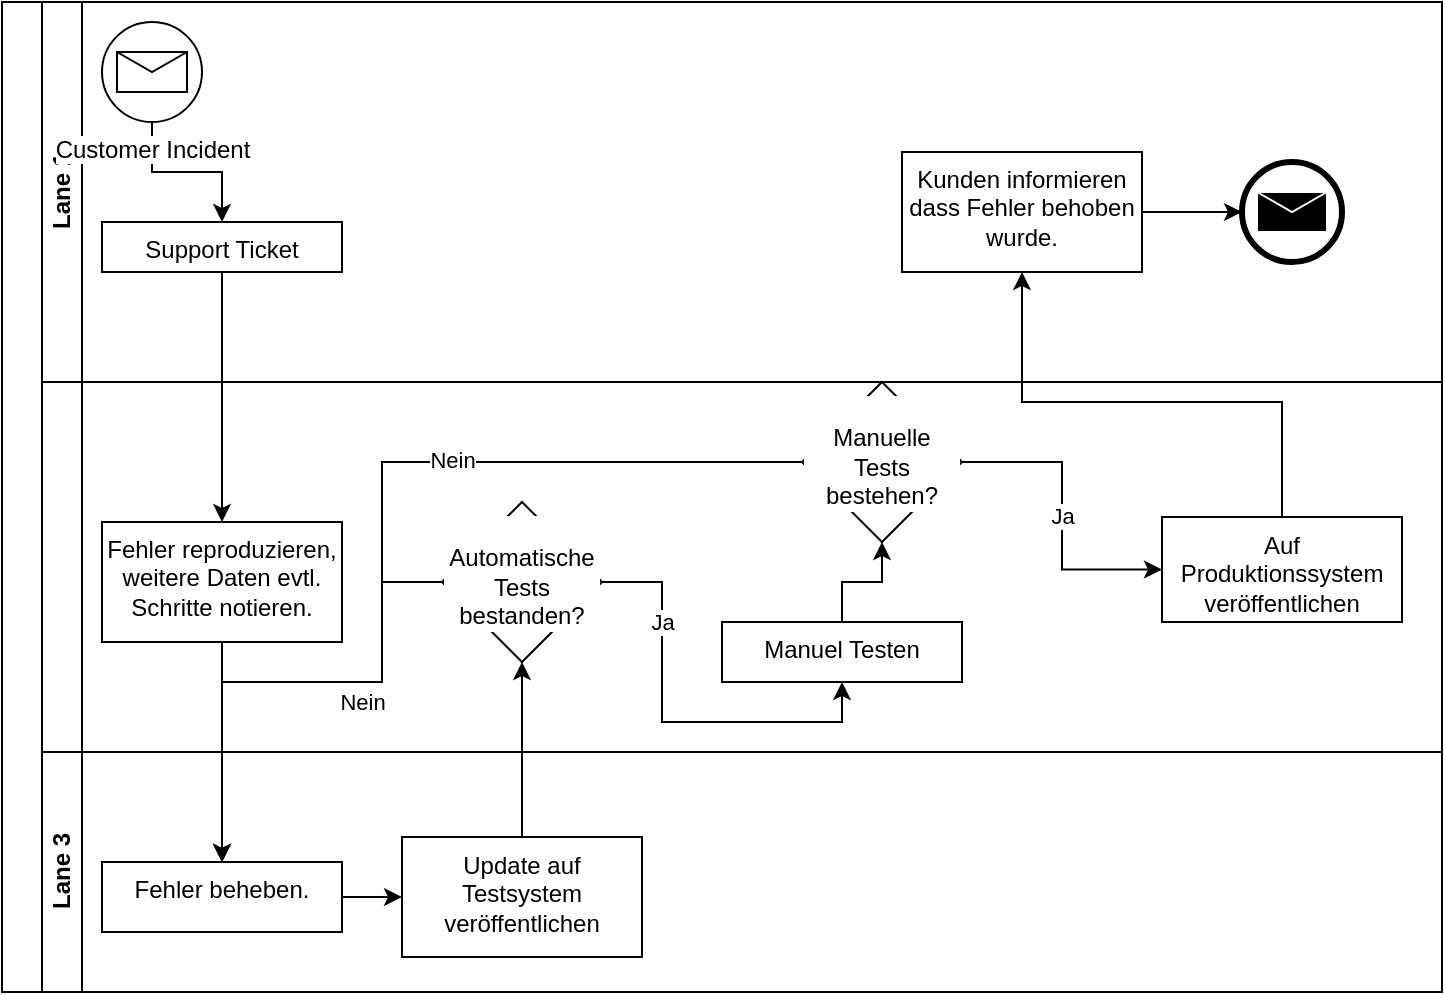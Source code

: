 <mxfile version="20.8.5" type="github"><diagram id="onqS-BA-rSZZ9my1odmV" name="Seite-1"><mxGraphModel dx="1101" dy="488" grid="1" gridSize="10" guides="1" tooltips="1" connect="1" arrows="1" fold="1" page="1" pageScale="1" pageWidth="827" pageHeight="1169" math="0" shadow="0"><root><mxCell id="0"/><mxCell id="1" parent="0"/><mxCell id="yVGfkjDVVzZ0C7KirEUv-6" value="" style="swimlane;html=1;childLayout=stackLayout;resizeParent=1;resizeParentMax=0;horizontal=0;startSize=20;horizontalStack=0;whiteSpace=wrap;" vertex="1" parent="1"><mxGeometry x="680" y="100" width="720" height="495" as="geometry"/></mxCell><mxCell id="yVGfkjDVVzZ0C7KirEUv-7" value="Lane 1" style="swimlane;html=1;startSize=20;horizontal=0;" vertex="1" parent="yVGfkjDVVzZ0C7KirEUv-6"><mxGeometry x="20" width="700" height="190" as="geometry"/></mxCell><mxCell id="yVGfkjDVVzZ0C7KirEUv-13" value="" style="edgeStyle=orthogonalEdgeStyle;rounded=0;orthogonalLoop=1;jettySize=auto;html=1;" edge="1" parent="yVGfkjDVVzZ0C7KirEUv-7" source="yVGfkjDVVzZ0C7KirEUv-11" target="yVGfkjDVVzZ0C7KirEUv-12"><mxGeometry relative="1" as="geometry"/></mxCell><mxCell id="yVGfkjDVVzZ0C7KirEUv-11" value="&lt;meta charset=&quot;utf-8&quot;&gt;&lt;span style=&quot;color: rgb(0, 0, 0); font-family: Helvetica; font-size: 12px; font-style: normal; font-variant-ligatures: normal; font-variant-caps: normal; font-weight: 400; letter-spacing: normal; orphans: 2; text-align: center; text-indent: 0px; text-transform: none; widows: 2; word-spacing: 0px; -webkit-text-stroke-width: 0px; background-color: rgb(255, 255, 255); text-decoration-thickness: initial; text-decoration-style: initial; text-decoration-color: initial; float: none; display: inline !important;&quot;&gt;Customer Incident&lt;/span&gt;" style="points=[[0.145,0.145,0],[0.5,0,0],[0.855,0.145,0],[1,0.5,0],[0.855,0.855,0],[0.5,1,0],[0.145,0.855,0],[0,0.5,0]];shape=mxgraph.bpmn.event;html=1;verticalLabelPosition=bottom;labelBackgroundColor=#ffffff;verticalAlign=top;align=center;perimeter=ellipsePerimeter;outlineConnect=0;aspect=fixed;outline=standard;symbol=message;" vertex="1" parent="yVGfkjDVVzZ0C7KirEUv-7"><mxGeometry x="30" y="10" width="50" height="50" as="geometry"/></mxCell><mxCell id="yVGfkjDVVzZ0C7KirEUv-12" value="Support Ticket" style="whiteSpace=wrap;html=1;verticalAlign=top;labelBackgroundColor=#ffffff;" vertex="1" parent="yVGfkjDVVzZ0C7KirEUv-7"><mxGeometry x="30" y="110" width="120" height="25" as="geometry"/></mxCell><mxCell id="yVGfkjDVVzZ0C7KirEUv-46" style="edgeStyle=orthogonalEdgeStyle;rounded=0;orthogonalLoop=1;jettySize=auto;html=1;entryX=0;entryY=0.5;entryDx=0;entryDy=0;entryPerimeter=0;" edge="1" parent="yVGfkjDVVzZ0C7KirEUv-7" source="yVGfkjDVVzZ0C7KirEUv-40" target="yVGfkjDVVzZ0C7KirEUv-45"><mxGeometry relative="1" as="geometry"/></mxCell><mxCell id="yVGfkjDVVzZ0C7KirEUv-40" value="Kunden informieren dass Fehler behoben wurde." style="whiteSpace=wrap;html=1;verticalAlign=top;labelBackgroundColor=#ffffff;" vertex="1" parent="yVGfkjDVVzZ0C7KirEUv-7"><mxGeometry x="430" y="75" width="120" height="60" as="geometry"/></mxCell><mxCell id="yVGfkjDVVzZ0C7KirEUv-45" value="" style="points=[[0.145,0.145,0],[0.5,0,0],[0.855,0.145,0],[1,0.5,0],[0.855,0.855,0],[0.5,1,0],[0.145,0.855,0],[0,0.5,0]];shape=mxgraph.bpmn.event;html=1;verticalLabelPosition=bottom;labelBackgroundColor=#ffffff;verticalAlign=top;align=center;perimeter=ellipsePerimeter;outlineConnect=0;aspect=fixed;outline=end;symbol=message;" vertex="1" parent="yVGfkjDVVzZ0C7KirEUv-7"><mxGeometry x="600" y="80" width="50" height="50" as="geometry"/></mxCell><mxCell id="yVGfkjDVVzZ0C7KirEUv-8" value="" style="swimlane;html=1;startSize=20;horizontal=0;" vertex="1" parent="yVGfkjDVVzZ0C7KirEUv-6"><mxGeometry x="20" y="190" width="700" height="185" as="geometry"/></mxCell><mxCell id="yVGfkjDVVzZ0C7KirEUv-16" value="Fehler reproduzieren, weitere Daten evtl. Schritte notieren." style="whiteSpace=wrap;html=1;verticalAlign=top;labelBackgroundColor=#ffffff;" vertex="1" parent="yVGfkjDVVzZ0C7KirEUv-8"><mxGeometry x="30" y="70" width="120" height="60" as="geometry"/></mxCell><mxCell id="yVGfkjDVVzZ0C7KirEUv-31" value="Nein" style="edgeStyle=orthogonalEdgeStyle;rounded=0;orthogonalLoop=1;jettySize=auto;html=1;exitX=0;exitY=0.5;exitDx=0;exitDy=0;" edge="1" parent="yVGfkjDVVzZ0C7KirEUv-8" source="yVGfkjDVVzZ0C7KirEUv-29"><mxGeometry x="-0.28" y="10" relative="1" as="geometry"><mxPoint x="90" y="240" as="targetPoint"/><Array as="points"><mxPoint x="170" y="100"/><mxPoint x="170" y="150"/><mxPoint x="90" y="150"/></Array><mxPoint as="offset"/></mxGeometry></mxCell><mxCell id="yVGfkjDVVzZ0C7KirEUv-33" value="Ja" style="edgeStyle=orthogonalEdgeStyle;rounded=0;orthogonalLoop=1;jettySize=auto;html=1;entryX=0.5;entryY=1;entryDx=0;entryDy=0;" edge="1" parent="yVGfkjDVVzZ0C7KirEUv-8" source="yVGfkjDVVzZ0C7KirEUv-29" target="yVGfkjDVVzZ0C7KirEUv-32"><mxGeometry x="-0.524" relative="1" as="geometry"><mxPoint as="offset"/></mxGeometry></mxCell><mxCell id="yVGfkjDVVzZ0C7KirEUv-29" value="&lt;br&gt;Automatische Tests bestanden?" style="rhombus;whiteSpace=wrap;html=1;verticalAlign=top;labelBackgroundColor=#ffffff;" vertex="1" parent="yVGfkjDVVzZ0C7KirEUv-8"><mxGeometry x="200" y="60" width="80" height="80" as="geometry"/></mxCell><mxCell id="yVGfkjDVVzZ0C7KirEUv-35" value="" style="edgeStyle=orthogonalEdgeStyle;rounded=0;orthogonalLoop=1;jettySize=auto;html=1;" edge="1" parent="yVGfkjDVVzZ0C7KirEUv-8" source="yVGfkjDVVzZ0C7KirEUv-32" target="yVGfkjDVVzZ0C7KirEUv-34"><mxGeometry relative="1" as="geometry"/></mxCell><mxCell id="yVGfkjDVVzZ0C7KirEUv-32" value="Manuel Testen" style="whiteSpace=wrap;html=1;verticalAlign=top;labelBackgroundColor=#ffffff;" vertex="1" parent="yVGfkjDVVzZ0C7KirEUv-8"><mxGeometry x="340" y="120" width="120" height="30" as="geometry"/></mxCell><mxCell id="yVGfkjDVVzZ0C7KirEUv-34" value="&lt;br&gt;Manuelle Tests bestehen?" style="rhombus;whiteSpace=wrap;html=1;verticalAlign=top;labelBackgroundColor=#ffffff;" vertex="1" parent="yVGfkjDVVzZ0C7KirEUv-8"><mxGeometry x="380" width="80" height="80" as="geometry"/></mxCell><mxCell id="yVGfkjDVVzZ0C7KirEUv-38" value="Auf Produktionssystem veröffentlichen" style="whiteSpace=wrap;html=1;verticalAlign=top;labelBackgroundColor=#ffffff;" vertex="1" parent="yVGfkjDVVzZ0C7KirEUv-8"><mxGeometry x="560" y="67.5" width="120" height="52.5" as="geometry"/></mxCell><mxCell id="yVGfkjDVVzZ0C7KirEUv-39" value="Ja" style="edgeStyle=orthogonalEdgeStyle;rounded=0;orthogonalLoop=1;jettySize=auto;html=1;" edge="1" parent="yVGfkjDVVzZ0C7KirEUv-8" source="yVGfkjDVVzZ0C7KirEUv-34" target="yVGfkjDVVzZ0C7KirEUv-38"><mxGeometry relative="1" as="geometry"/></mxCell><mxCell id="yVGfkjDVVzZ0C7KirEUv-9" value="Lane 3" style="swimlane;html=1;startSize=20;horizontal=0;" vertex="1" parent="yVGfkjDVVzZ0C7KirEUv-6"><mxGeometry x="20" y="375" width="700" height="120" as="geometry"/></mxCell><mxCell id="yVGfkjDVVzZ0C7KirEUv-25" value="" style="edgeStyle=orthogonalEdgeStyle;rounded=0;orthogonalLoop=1;jettySize=auto;html=1;" edge="1" parent="yVGfkjDVVzZ0C7KirEUv-9" source="yVGfkjDVVzZ0C7KirEUv-22" target="yVGfkjDVVzZ0C7KirEUv-24"><mxGeometry relative="1" as="geometry"/></mxCell><mxCell id="yVGfkjDVVzZ0C7KirEUv-22" value="Fehler beheben." style="whiteSpace=wrap;html=1;verticalAlign=top;labelBackgroundColor=#ffffff;" vertex="1" parent="yVGfkjDVVzZ0C7KirEUv-9"><mxGeometry x="30" y="55" width="120" height="35" as="geometry"/></mxCell><mxCell id="yVGfkjDVVzZ0C7KirEUv-24" value="Update auf Testsystem veröffentlichen" style="whiteSpace=wrap;html=1;verticalAlign=top;labelBackgroundColor=#ffffff;" vertex="1" parent="yVGfkjDVVzZ0C7KirEUv-9"><mxGeometry x="180" y="42.5" width="120" height="60" as="geometry"/></mxCell><mxCell id="yVGfkjDVVzZ0C7KirEUv-17" value="" style="edgeStyle=orthogonalEdgeStyle;rounded=0;orthogonalLoop=1;jettySize=auto;html=1;" edge="1" parent="yVGfkjDVVzZ0C7KirEUv-6" source="yVGfkjDVVzZ0C7KirEUv-12" target="yVGfkjDVVzZ0C7KirEUv-16"><mxGeometry relative="1" as="geometry"/></mxCell><mxCell id="yVGfkjDVVzZ0C7KirEUv-28" style="edgeStyle=orthogonalEdgeStyle;rounded=0;orthogonalLoop=1;jettySize=auto;html=1;" edge="1" parent="yVGfkjDVVzZ0C7KirEUv-6" source="yVGfkjDVVzZ0C7KirEUv-16" target="yVGfkjDVVzZ0C7KirEUv-22"><mxGeometry relative="1" as="geometry"/></mxCell><mxCell id="yVGfkjDVVzZ0C7KirEUv-30" value="" style="edgeStyle=orthogonalEdgeStyle;rounded=0;orthogonalLoop=1;jettySize=auto;html=1;" edge="1" parent="yVGfkjDVVzZ0C7KirEUv-6" source="yVGfkjDVVzZ0C7KirEUv-24" target="yVGfkjDVVzZ0C7KirEUv-29"><mxGeometry relative="1" as="geometry"/></mxCell><mxCell id="yVGfkjDVVzZ0C7KirEUv-42" style="edgeStyle=orthogonalEdgeStyle;rounded=0;orthogonalLoop=1;jettySize=auto;html=1;entryX=0.5;entryY=1;entryDx=0;entryDy=0;" edge="1" parent="yVGfkjDVVzZ0C7KirEUv-6" source="yVGfkjDVVzZ0C7KirEUv-38" target="yVGfkjDVVzZ0C7KirEUv-40"><mxGeometry relative="1" as="geometry"><Array as="points"><mxPoint x="640" y="200"/><mxPoint x="510" y="200"/></Array></mxGeometry></mxCell><mxCell id="yVGfkjDVVzZ0C7KirEUv-36" style="edgeStyle=orthogonalEdgeStyle;rounded=0;orthogonalLoop=1;jettySize=auto;html=1;" edge="1" parent="1" source="yVGfkjDVVzZ0C7KirEUv-34"><mxGeometry relative="1" as="geometry"><mxPoint x="790" y="530" as="targetPoint"/><Array as="points"><mxPoint x="870" y="330"/><mxPoint x="870" y="440"/><mxPoint x="790" y="440"/></Array></mxGeometry></mxCell><mxCell id="yVGfkjDVVzZ0C7KirEUv-37" value="Nein" style="edgeLabel;html=1;align=center;verticalAlign=middle;resizable=0;points=[];" vertex="1" connectable="0" parent="yVGfkjDVVzZ0C7KirEUv-36"><mxGeometry x="-0.286" y="-1" relative="1" as="geometry"><mxPoint as="offset"/></mxGeometry></mxCell></root></mxGraphModel></diagram></mxfile>